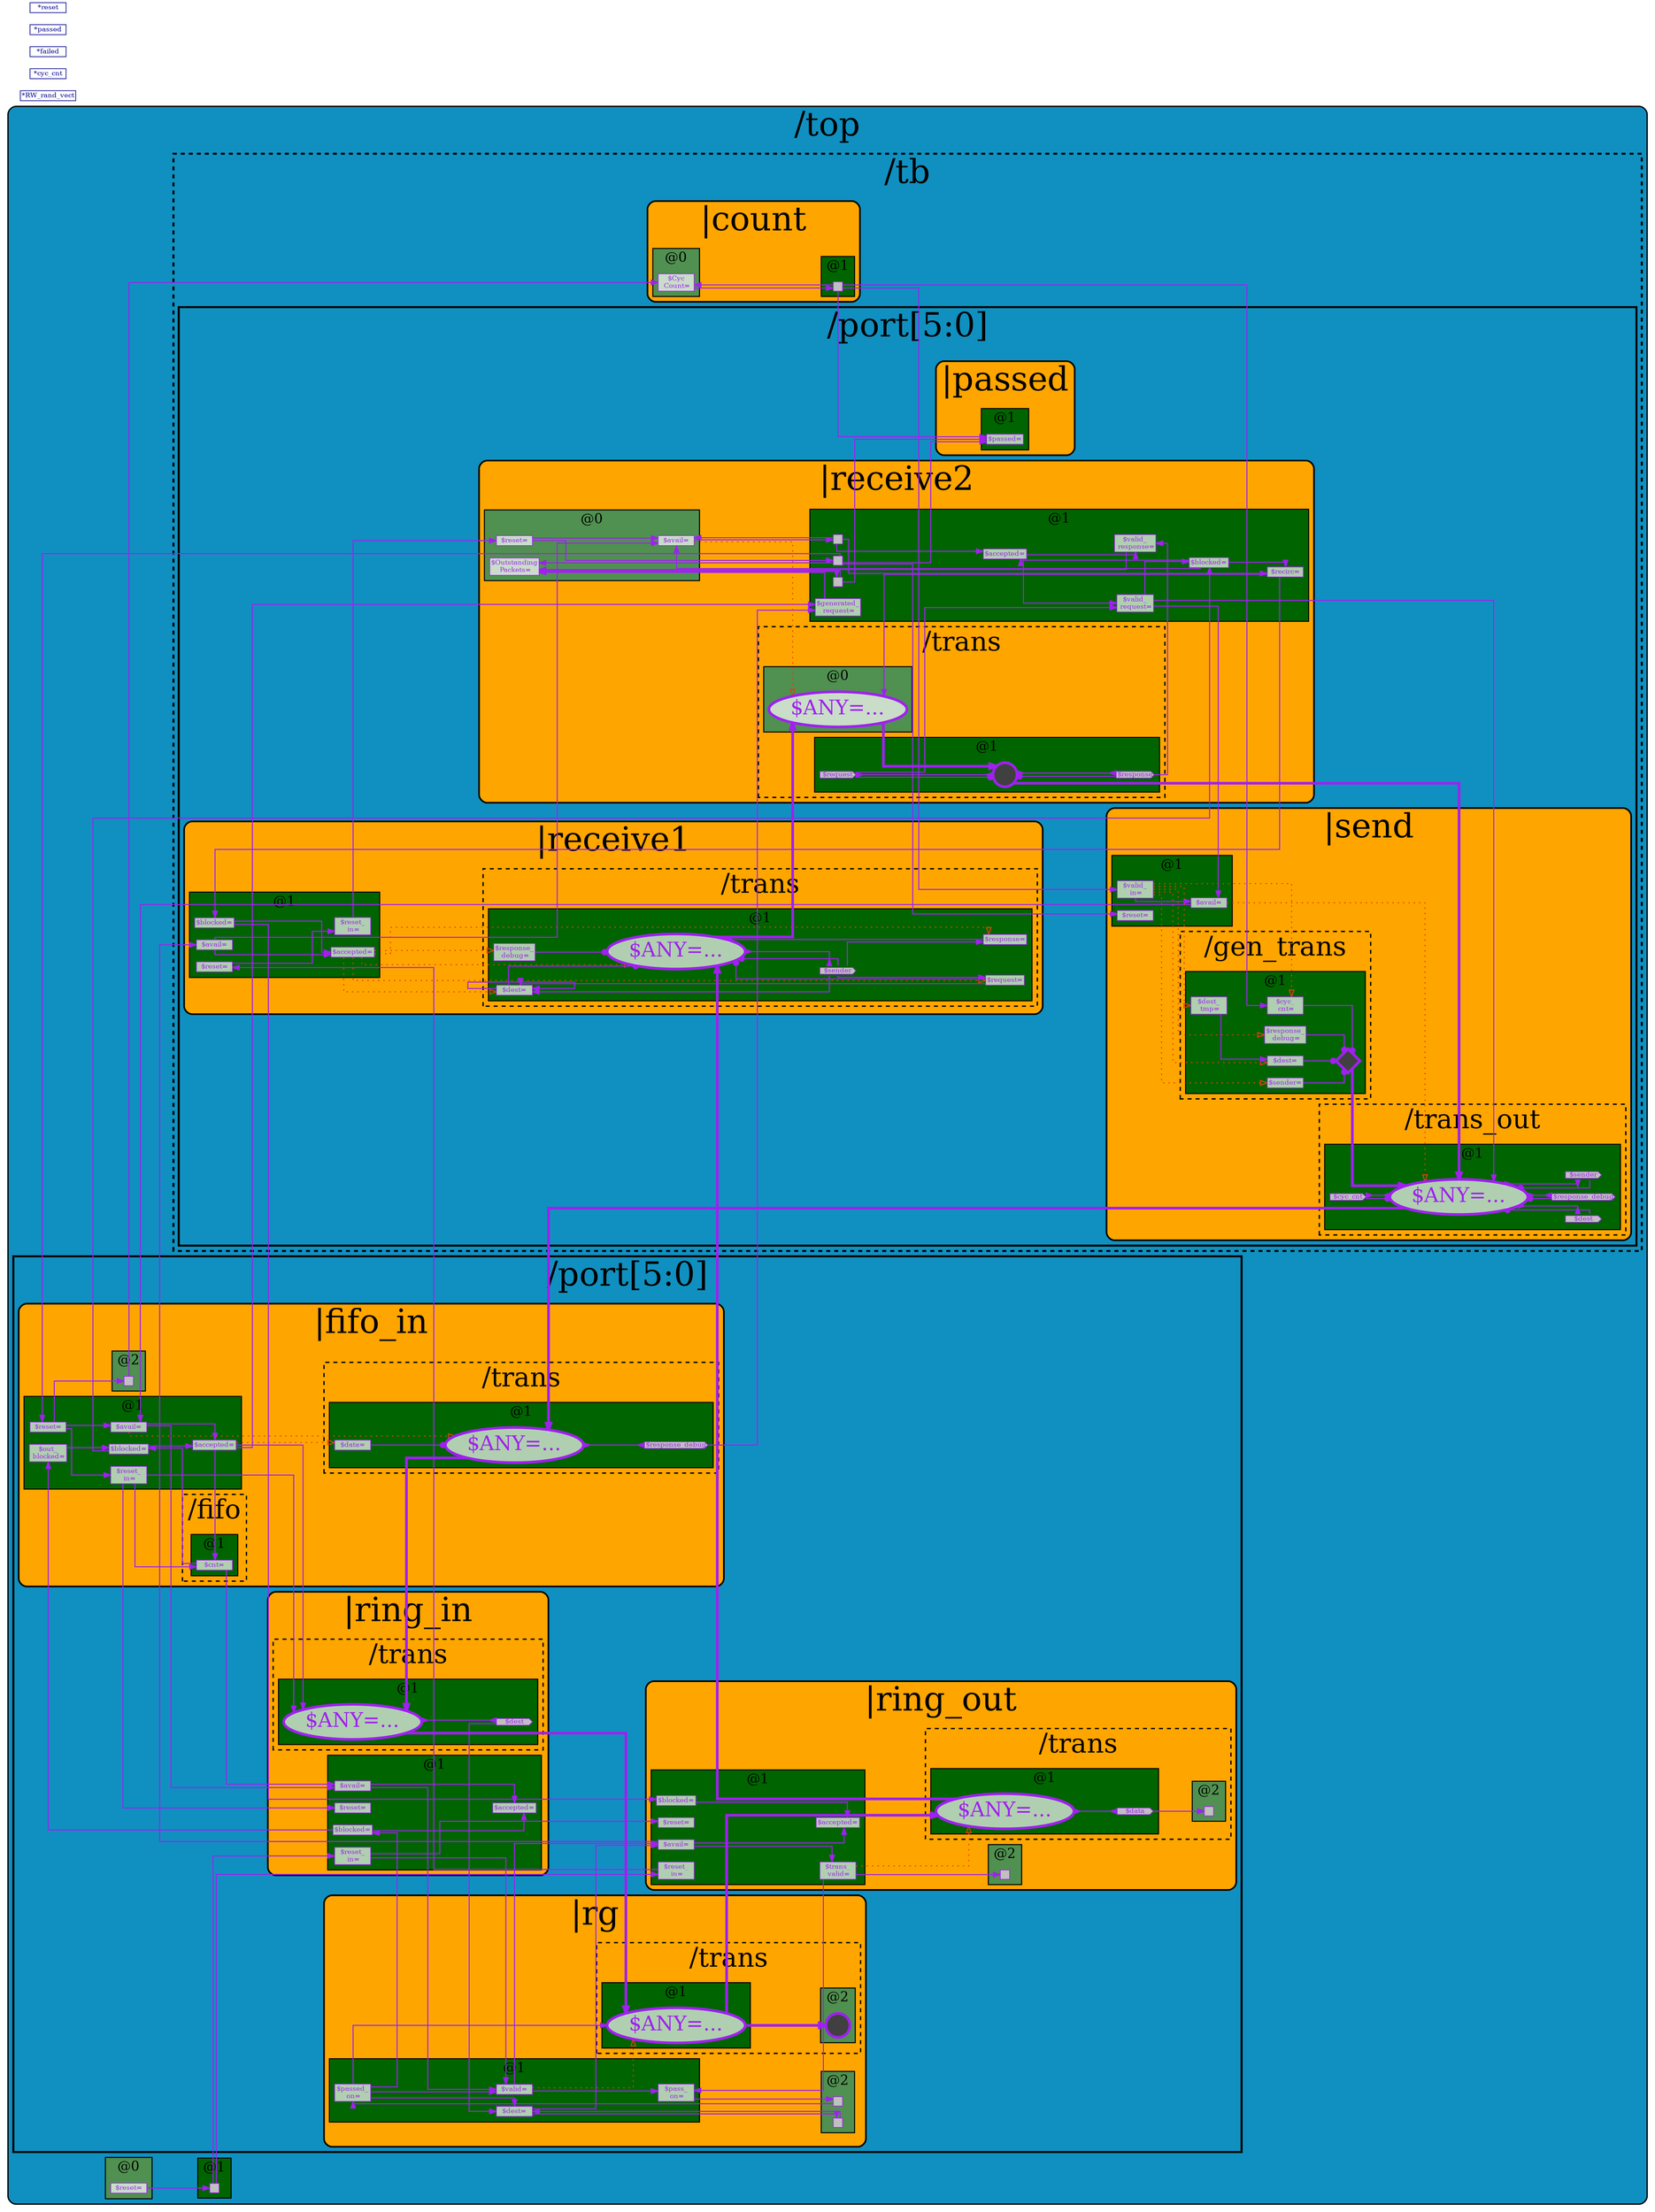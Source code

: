 // Generated by SandPiper(TM) 1.9-2018/02/11-beta from Redwood EDA.
// (Installed here: /home/devel/SandPiper_1.9-2018_02_11-beta_distro.)
// Redwood EDA does not claim intellectual property rights to this file and provides no warranty regarding its correctness or quality.


// Transaction Flow Graph:

strict digraph "top.tlv" {
   graph [layout = dot, rankdir = "LR", outputorder = edgesfirst, splines = ortho];
   node [layer = 4, shape = star, height = 0.02, style = filled, fontsize = 10, fontcolor = "purple", color = "purple", fillcolor = "#ffffffb0", penwidth = 1.0, margin = "0.03,0.03"];
   edge [layer = 3, weight = 4, penwidth = 1.5, color = "purple", fontcolor = "#00D000", labelfontcolor = "purple"];
   subgraph "cluster." {
      fillcolor = "#1090c0"
      style = "filled,rounded"
      penwidth = 2.0
      fontsize = 50
      tooltip = "/top"
      id = "id0{logical_entity=#Q##Q#}"
      label = "/top"
      subgraph "cluster.stage0" {
         "$reset@0" [fillcolor = "#ffffffb0", shape = box, label = "$reset=", id = "id1{logical_entity=#Q#$reset#Q#}", tooltip = "$reset = *reset;"];
      }
      subgraph "cluster.stage1" {
         "$reset@1" [label = "", shape = box, fixedsize = true, width = 0.2, height = 0.2, penwidth = 1.0, shape = box, fillcolor = grey];
      }
      subgraph "cluster.stage0" {
         style = "filled"
         fontsize = 20
         penwidth = 1.5
         label = "@0"
         id = "id3{logical_entity=#Q#|none@0#Q#}"
         tooltip = "@0"
         fillcolor = "#509050"
      }
      subgraph "cluster.stage1" {
         style = "filled"
         fontsize = 20
         penwidth = 1.5
         label = "@1"
         id = "id4{logical_entity=#Q#|none@2#Q#}"
         tooltip = "@1"
         fillcolor = "darkgreen"
      }
      subgraph "cluster./port" {
         fillcolor = "#1090c0"
fontsize = 50
penwidth = 3.0
         style = filled
         tooltip = "/port[5:0]"
         id = "id5{logical_entity=#Q#/port#Q#}"
         label = "/port[5:0]"
         subgraph "cluster./port|default" {
            fillcolor = "orange"
            style = "filled,rounded"
            penwidth = 2.5
            fontsize = 50
            tooltip = "/port|default"
            id = "id6{logical_entity=#Q#/port|default#Q#}"
            label = "|default"
         }
         subgraph "cluster./port|fifo_in" {
            fillcolor = "orange"
            style = "filled,rounded"
            penwidth = 2.5
            fontsize = 50
            tooltip = "/port|fifo_in"
            id = "id7{logical_entity=#Q#/port|fifo_in#Q#}"
            label = "|fifo_in"
            subgraph "cluster.stage1" {
               "/port|fifo_in$accepted@1" [fillcolor = "#ffffffb0", shape = box, label = "$accepted=", id = "id8{logical_entity=#Q#/port|fifo_in$accepted#Q#}", tooltip = "$accepted = $avail && ! $blocked;"];
            }
            subgraph "cluster.stage1" {
               "/port|fifo_in$avail@1" [fillcolor = "#ffffffb0", shape = box, label = "$avail=", id = "id11{logical_entity=#Q#/port|fifo_in$avail#Q#}", tooltip = "$avail = ! $reset && /top/tb/port|send<>0$avail;"];
            }
            subgraph "cluster.stage1" {
               "/port|fifo_in$blocked@1" [fillcolor = "#ffffffb0", shape = box, label = "$blocked=", id = "id14{logical_entity=#Q#/port|fifo_in$blocked#Q#}", tooltip = "$blocked = (/port|fifo_in/fifo>>0$cnt >= 6) && $out_blocked;"];
            }
            subgraph "cluster.stage1" {
               "/port|fifo_in$out_blocked@1" [fillcolor = "#ffffffb0", shape = box, label = "$out_\n blocked=", id = "id17{logical_entity=#Q#/port|fifo_in$out_blocked#Q#}", tooltip = "$out_blocked = /port|ring_in>>0$blocked;"];
            }
            subgraph "cluster.stage1" {
               "/port|fifo_in$reset@1" [fillcolor = "#ffffffb0", shape = box, label = "$reset=", id = "id19{logical_entity=#Q#/port|fifo_in$reset#Q#}", tooltip = "$reset = /top/tb/port|receive2>>0$reset;"];
            }
            subgraph "cluster.stage2" {
               "/port|fifo_in$reset@2" [label = "", shape = box, fixedsize = true, width = 0.2, height = 0.2, penwidth = 1.0, shape = box, fillcolor = grey];
            }
            subgraph "cluster.stage1" {
               "/port|fifo_in$reset_in@1" [fillcolor = "#ffffffb0", shape = box, label = "$reset_\n in=", id = "id22{logical_entity=#Q#/port|fifo_in$reset_in#Q#}", tooltip = "$reset_in = $reset;"];
            }
            subgraph "cluster.stage1" {
               style = "filled"
               fontsize = 20
               penwidth = 1.5
               label = "@1"
               id = "id24{logical_entity=#Q#/port|fifo_in@2#Q#}"
               tooltip = "/port|fifo_in@1"
               fillcolor = "darkgreen"
            }
            subgraph "cluster.stage2" {
               style = "filled"
               fontsize = 20
               penwidth = 1.5
               label = "@2"
               id = "id25{logical_entity=#Q#/port|fifo_in@4#Q#}"
               tooltip = "/port|fifo_in@2"
               fillcolor = "#509050"
            }
            subgraph "cluster./port|fifo_in/fifo" {
               fillcolor = "orange"
fontsize = 40
penwidth = 2.0
               style = "dashed,filled"
               tooltip = "/port|fifo_in/fifo"
               id = "id26{logical_entity=#Q#/port|fifo_in/fifo#Q#}"
               label = "/fifo"
               subgraph "cluster.stage1" {
                  "/port|fifo_in/fifo$cnt@1" [fillcolor = "#ffffffb0", shape = box, label = "$cnt=", id = "id27{logical_entity=#Q#/port|fifo_in/fifo$cnt#Q#}", tooltip = "simple_bypass_fifo #(.WIDTH(100), .DEPTH(6))
                     fifo(.clk(clk), .reset(|fifo_in$reset_in),
                          .push(|fifo_in$accepted),
                          .data_in(|fifo_in/trans$ANY),
                          .pop(|fifo_in$accepted),
                          .data_out(/port|ring_in/trans>>0$$ANY),
                          .cnt($$cnt[\\$clog2(6)-1:0]));"];
               }
               subgraph "cluster.stage1" {
                  style = "filled"
                  fontsize = 20
                  penwidth = 1.5
                  label = "@1"
                  id = "id31{logical_entity=#Q#/port|fifo_in@2#Q#}"
                  tooltip = "/port|fifo_in/fifo@1"
                  fillcolor = "darkgreen"
               }
            }
            subgraph "cluster./port|fifo_in/trans" {
               fillcolor = "orange"
fontsize = 40
penwidth = 2.0
               style = "dashed,filled"
               tooltip = "/port|fifo_in/trans"
               id = "id32{logical_entity=#Q#/port|fifo_in/trans#Q#}"
               label = "/trans"
               subgraph "cluster.stage1" {
                  "/port|fifo_in/trans$data@1" [fillcolor = "#ffffffb0", shape = box, label = "$data=", id = "id33{logical_entity=#Q#/port|fifo_in/trans$data#Q#}", tooltip = "$data[7:0] = *cyc_cnt[7:0];"];
               }
               subgraph "cluster.stage1" {
                  "/port|fifo_in/trans$response_debug@1" [shape = cds, fillcolor = grey, label = "$response_debug"];
               }
               subgraph "cluster.stage1" {
                  "/port|fifo_in/trans$ANY@1" [penwidth = 4.0, fillcolor = "#ffffffb0", fontsize = 30, shape = oval, label = "$ANY=...", tooltip = "$ANY = /top/tb/port|send/trans_out<>0$ANY;"];
               }
               subgraph "cluster.stage1" {
                  style = "filled"
                  fontsize = 20
                  penwidth = 1.5
                  label = "@1"
                  id = "id39{logical_entity=#Q#/port|fifo_in@2#Q#}"
                  tooltip = "/port|fifo_in/trans@1"
                  fillcolor = "darkgreen"
               }
            }
         }
         subgraph "cluster./port|rg" {
            fillcolor = "orange"
            style = "filled,rounded"
            penwidth = 2.5
            fontsize = 50
            tooltip = "/port|rg"
            id = "id40{logical_entity=#Q#/port|rg#Q#}"
            label = "|rg"
            subgraph "cluster.stage1" {
               "/port|rg$dest@1" [fillcolor = "#ffffffb0", shape = box, label = "$dest=", id = "id41{logical_entity=#Q#/port|rg$dest#Q#}", tooltip = "$dest[2:0] =
                  $passed_on
                     ? /port[prev_hop]|rg>>1$dest
                     : /port|ring_in/trans<>0$dest;"];
            }
            subgraph "cluster.stage2" {
               "/port|rg$dest@2" [label = "", shape = box, fixedsize = true, width = 0.2, height = 0.2, penwidth = 1.0, shape = box, fillcolor = grey];
            }
            subgraph "cluster.stage1" {
               "/port|rg$pass_on@1" [fillcolor = "#ffffffb0", shape = box, label = "$pass_\n on=", id = "id46{logical_entity=#Q#/port|rg$pass_on#Q#}", tooltip = "$pass_on = $valid && ! /port|ring_out>>0$trans_valid;"];
            }
            subgraph "cluster.stage2" {
               "/port|rg$pass_on@2" [label = "", shape = box, fixedsize = true, width = 0.2, height = 0.2, penwidth = 1.0, shape = box, fillcolor = grey];
            }
            subgraph "cluster.stage1" {
               "/port|rg$passed_on@1" [fillcolor = "#ffffffb0", shape = box, label = "$passed_\n on=", id = "id50{logical_entity=#Q#/port|rg$passed_on#Q#}", tooltip = "$passed_on = /port[prev_hop]|rg>>1$pass_on;"];
            }
            subgraph "cluster.stage1" {
               "/port|rg$valid@1" [fillcolor = "#ffffffb0", shape = box, label = "$valid=", id = "id52{logical_entity=#Q#/port|rg$valid#Q#}", tooltip = "$valid = ! /port|ring_in<>0$reset_in &&
                        ($passed_on || /port|ring_in<>0$avail);"];
            }
            subgraph "cluster.stage1" {
               style = "filled"
               fontsize = 20
               penwidth = 1.5
               label = "@1"
               id = "id56{logical_entity=#Q#/port|rg@2#Q#}"
               tooltip = "/port|rg@1"
               fillcolor = "darkgreen"
            }
            subgraph "cluster.stage2" {
               style = "filled"
               fontsize = 20
               penwidth = 1.5
               label = "@2"
               id = "id57{logical_entity=#Q#/port|rg@4#Q#}"
               tooltip = "/port|rg@2"
               fillcolor = "#509050"
            }
            subgraph "cluster./port|rg/trans" {
               fillcolor = "orange"
fontsize = 40
penwidth = 2.0
               style = "dashed,filled"
               tooltip = "/port|rg/trans"
               id = "id58{logical_entity=#Q#/port|rg/trans#Q#}"
               label = "/trans"
               subgraph "cluster.stage1" {
                  "/port|rg/trans$ANY@1" [penwidth = 4.0, fillcolor = "#ffffffb0", fontsize = 30, shape = oval, label = "$ANY=...", tooltip = "$ANY =
                       |rg$passed_on
                           ? /port[prev_hop]|rg/trans>>1$ANY
                           : /port|ring_in/trans<>0$ANY;"];
               }
               subgraph "cluster.stage2" {
                  "/port|rg/trans$ANY@2" [penwidth = 4.0, label = "", fillcolor = grey25, style = filled, fixedsize = true, width = 0.5, height = 0.5, shape = circle];
               }
               subgraph "cluster.stage1" {
                  style = "filled"
                  fontsize = 20
                  penwidth = 1.5
                  label = "@1"
                  id = "id63{logical_entity=#Q#/port|rg@2#Q#}"
                  tooltip = "/port|rg/trans@1"
                  fillcolor = "darkgreen"
               }
               subgraph "cluster.stage2" {
                  style = "filled"
                  fontsize = 20
                  penwidth = 1.5
                  label = "@2"
                  id = "id64{logical_entity=#Q#/port|rg@4#Q#}"
                  tooltip = "/port|rg/trans@2"
                  fillcolor = "#509050"
               }
            }
         }
         subgraph "cluster./port|ring_in" {
            fillcolor = "orange"
            style = "filled,rounded"
            penwidth = 2.5
            fontsize = 50
            tooltip = "/port|ring_in"
            id = "id65{logical_entity=#Q#/port|ring_in#Q#}"
            label = "|ring_in"
            subgraph "cluster.stage1" {
               "/port|ring_in$accepted@1" [fillcolor = "#ffffffb0", shape = box, label = "$accepted=", id = "id66{logical_entity=#Q#/port|ring_in$accepted#Q#}", tooltip = "$accepted = $avail && ! $blocked;"];
            }
            subgraph "cluster.stage1" {
               "/port|ring_in$avail@1" [fillcolor = "#ffffffb0", shape = box, label = "$avail=", id = "id69{logical_entity=#Q#/port|ring_in$avail#Q#}", tooltip = "$avail = /port|fifo_in/fifo>>0$cnt != '0 || /port|fifo_in>>0$avail;"];
            }
            subgraph "cluster.stage1" {
               "/port|ring_in$blocked@1" [fillcolor = "#ffffffb0", shape = box, label = "$blocked=", id = "id72{logical_entity=#Q#/port|ring_in$blocked#Q#}", tooltip = "$blocked = /port|rg<>0$passed_on;"];
            }
            subgraph "cluster.stage1" {
               "/port|ring_in$reset@1" [fillcolor = "#ffffffb0", shape = box, label = "$reset=", id = "id74{logical_entity=#Q#/port|ring_in$reset#Q#}", tooltip = "$reset = /port|fifo_in>>0$reset_in;"];
            }
            subgraph "cluster.stage1" {
               "/port|ring_in$reset_in@1" [fillcolor = "#ffffffb0", shape = box, label = "$reset_\n in=", id = "id76{logical_entity=#Q#/port|ring_in$reset_in#Q#}", tooltip = "$reset_in =  /top<>0$reset;"];
            }
            subgraph "cluster.stage1" {
               style = "filled"
               fontsize = 20
               penwidth = 1.5
               label = "@1"
               id = "id78{logical_entity=#Q#/port|ring_in@2#Q#}"
               tooltip = "/port|ring_in@1"
               fillcolor = "darkgreen"
            }
            subgraph "cluster./port|ring_in/trans" {
               fillcolor = "orange"
fontsize = 40
penwidth = 2.0
               style = "dashed,filled"
               tooltip = "/port|ring_in/trans"
               id = "id79{logical_entity=#Q#/port|ring_in/trans#Q#}"
               label = "/trans"
               subgraph "cluster.stage1" {
                  "/port|ring_in/trans$dest@1" [shape = cds, fillcolor = grey, label = "$dest"];
               }
               subgraph "cluster.stage1" {
                  "/port|ring_in/trans$ANY@1" [penwidth = 4.0, fillcolor = "#ffffffb0", fontsize = 30, shape = oval, label = "$ANY=...", tooltip = "simple_bypass_fifo #(.WIDTH(100), .DEPTH(6))
                     fifo(.clk(clk), .reset(|fifo_in$reset_in),
                          .push(|fifo_in$accepted),
                          .data_in(|fifo_in/trans$ANY),
                          .pop(|fifo_in$accepted),
                          .data_out(/port|ring_in/trans>>0$$ANY),
                          .cnt($$cnt[\\$clog2(6)-1:0]));"];
               }
               subgraph "cluster.stage1" {
                  style = "filled"
                  fontsize = 20
                  penwidth = 1.5
                  label = "@1"
                  id = "id85{logical_entity=#Q#/port|ring_in@2#Q#}"
                  tooltip = "/port|ring_in/trans@1"
                  fillcolor = "darkgreen"
               }
            }
         }
         subgraph "cluster./port|ring_out" {
            fillcolor = "orange"
            style = "filled,rounded"
            penwidth = 2.5
            fontsize = 50
            tooltip = "/port|ring_out"
            id = "id86{logical_entity=#Q#/port|ring_out#Q#}"
            label = "|ring_out"
            subgraph "cluster.stage1" {
               "/port|ring_out$accepted@1" [fillcolor = "#ffffffb0", shape = box, label = "$accepted=", id = "id87{logical_entity=#Q#/port|ring_out$accepted#Q#}", tooltip = "$accepted = $avail && ! $blocked;"];
            }
            subgraph "cluster.stage1" {
               "/port|ring_out$avail@1" [fillcolor = "#ffffffb0", shape = box, label = "$avail=", id = "id90{logical_entity=#Q#/port|ring_out$avail#Q#}", tooltip = "$avail = /port|rg>>0$valid && (/port|rg>>0$dest == #port);"];
            }
            subgraph "cluster.stage1" {
               "/port|ring_out$blocked@1" [fillcolor = "#ffffffb0", shape = box, label = "$blocked=", id = "id93{logical_entity=#Q#/port|ring_out$blocked#Q#}", tooltip = "$blocked = /top/tb/port|receive1<>0$blocked;"];
            }
            subgraph "cluster.stage1" {
               "/port|ring_out$reset@1" [fillcolor = "#ffffffb0", shape = box, label = "$reset=", id = "id95{logical_entity=#Q#/port|ring_out$reset#Q#}", tooltip = "$reset = /port|ring_in>>0$reset_in;"];
            }
            subgraph "cluster.stage1" {
               "/port|ring_out$reset_in@1" [fillcolor = "#ffffffb0", shape = box, label = "$reset_\n in=", id = "id97{logical_entity=#Q#/port|ring_out$reset_in#Q#}", tooltip = "$reset_in =  /top<>0$reset;"];
            }
            subgraph "cluster.stage1" {
               "/port|ring_out$trans_valid@1" [fillcolor = "#ffffffb0", shape = box, label = "$trans_\n valid=", id = "id99{logical_entity=#Q#/port|ring_out$trans_valid#Q#}", tooltip = "$trans_valid = $avail;"];
            }
            subgraph "cluster.stage2" {
               "/port|ring_out$trans_valid@2" [label = "", shape = box, fixedsize = true, width = 0.2, height = 0.2, penwidth = 1.0, shape = box, fillcolor = grey];
            }
            subgraph "cluster.stage1" {
               style = "filled"
               fontsize = 20
               penwidth = 1.5
               label = "@1"
               id = "id102{logical_entity=#Q#/port|ring_out@2#Q#}"
               tooltip = "/port|ring_out@1"
               fillcolor = "darkgreen"
            }
            subgraph "cluster.stage2" {
               style = "filled"
               fontsize = 20
               penwidth = 1.5
               label = "@2"
               id = "id103{logical_entity=#Q#/port|ring_out@4#Q#}"
               tooltip = "/port|ring_out@2"
               fillcolor = "#509050"
            }
            subgraph "cluster./port|ring_out/trans" {
               fillcolor = "orange"
fontsize = 40
penwidth = 2.0
               style = "dashed,filled"
               tooltip = "/port|ring_out/trans"
               id = "id104{logical_entity=#Q#/port|ring_out/trans#Q#}"
               label = "/trans"
               subgraph "cluster.stage1" {
                  "/port|ring_out/trans$data@1" [shape = cds, fillcolor = grey, label = "$data"];
               }
               subgraph "cluster.stage2" {
                  "/port|ring_out/trans$data@2" [label = "", shape = box, fixedsize = true, width = 0.2, height = 0.2, penwidth = 1.0, shape = box, fillcolor = grey];
               }
               subgraph "cluster.stage1" {
                  "/port|ring_out/trans$ANY@1" [penwidth = 4.0, fillcolor = "#ffffffb0", fontsize = 30, shape = oval, label = "$ANY=...", tooltip = "$ANY = /port|rg/trans>>0$ANY;"];
               }
               subgraph "cluster.stage1" {
                  style = "filled"
                  fontsize = 20
                  penwidth = 1.5
                  label = "@1"
                  id = "id109{logical_entity=#Q#/port|ring_out@2#Q#}"
                  tooltip = "/port|ring_out/trans@1"
                  fillcolor = "darkgreen"
               }
               subgraph "cluster.stage2" {
                  style = "filled"
                  fontsize = 20
                  penwidth = 1.5
                  label = "@2"
                  id = "id110{logical_entity=#Q#/port|ring_out@4#Q#}"
                  tooltip = "/port|ring_out/trans@2"
                  fillcolor = "#509050"
               }
            }
         }
      }
      subgraph "cluster./tb" {
         fillcolor = "#1090c0"
fontsize = 50
penwidth = 3.0
         style = "dashed,filled"
         tooltip = "/tb"
         id = "id111{logical_entity=#Q#/tb#Q#}"
         label = "/tb"
         subgraph "cluster./tb/port" {
            fillcolor = "#1090c0"
fontsize = 50
penwidth = 3.0
            style = filled
            tooltip = "/tb/port[5:0]"
            id = "id112{logical_entity=#Q#/tb/port#Q#}"
            label = "/port[5:0]"
            subgraph "cluster./tb/port|passed" {
               fillcolor = "orange"
               style = "filled,rounded"
               penwidth = 2.5
               fontsize = 50
               tooltip = "/tb/port|passed"
               id = "id113{logical_entity=#Q#/tb/port|passed#Q#}"
               label = "|passed"
               subgraph "cluster.stage1" {
                  "/tb/port|passed$passed@1" [fillcolor = "#ffffffb0", shape = box, label = "$passed=", id = "id114{logical_entity=#Q#/tb/port|passed$passed#Q#}", tooltip = "$passed = ! /port|receive2<>0$reset && /port|receive2<>0$OutstandingPackets == '0 && /tb|count>>0$CycCount > 12;"];
               }
               subgraph "cluster.stage1" {
                  style = "filled"
                  fontsize = 20
                  penwidth = 1.5
                  label = "@1"
                  id = "id118{logical_entity=#Q#/tb/port|passed@2#Q#}"
                  tooltip = "/tb/port|passed@1"
                  fillcolor = "darkgreen"
               }
            }
            subgraph "cluster./tb/port|receive1" {
               fillcolor = "orange"
               style = "filled,rounded"
               penwidth = 2.5
               fontsize = 50
               tooltip = "/tb/port|receive1"
               id = "id119{logical_entity=#Q#/tb/port|receive1#Q#}"
               label = "|receive1"
               subgraph "cluster.stage1" {
                  "/tb/port|receive1$accepted@1" [fillcolor = "#ffffffb0", shape = box, label = "$accepted=", id = "id120{logical_entity=#Q#/tb/port|receive1$accepted#Q#}", tooltip = "$accepted = $avail && ! $blocked;"];
               }
               subgraph "cluster.stage1" {
                  "/tb/port|receive1$avail@1" [fillcolor = "#ffffffb0", shape = box, label = "$avail=", id = "id123{logical_entity=#Q#/tb/port|receive1$avail#Q#}", tooltip = "$avail = /top/port|ring_out<>0$avail;"];
               }
               subgraph "cluster.stage1" {
                  "/tb/port|receive1$blocked@1" [fillcolor = "#ffffffb0", shape = box, label = "$blocked=", id = "id125{logical_entity=#Q#/tb/port|receive1$blocked#Q#}", tooltip = "$blocked = /port|receive2>>0$recirc;"];
               }
               subgraph "cluster.stage1" {
                  "/tb/port|receive1$reset@1" [fillcolor = "#ffffffb0", shape = box, label = "$reset=", id = "id127{logical_entity=#Q#/tb/port|receive1$reset#Q#}", tooltip = "$reset = /top/port|ring_out<>0$reset_in;"];
               }
               subgraph "cluster.stage1" {
                  "/tb/port|receive1$reset_in@1" [fillcolor = "#ffffffb0", shape = box, label = "$reset_\n in=", id = "id129{logical_entity=#Q#/tb/port|receive1$reset_in#Q#}", tooltip = "$reset_in = $reset;"];
               }
               subgraph "cluster.stage1" {
                  style = "filled"
                  fontsize = 20
                  penwidth = 1.5
                  label = "@1"
                  id = "id131{logical_entity=#Q#/tb/port|receive1@2#Q#}"
                  tooltip = "/tb/port|receive1@1"
                  fillcolor = "darkgreen"
               }
               subgraph "cluster./tb/port|receive1/trans" {
                  fillcolor = "orange"
fontsize = 40
penwidth = 2.0
                  style = "dashed,filled"
                  tooltip = "/tb/port|receive1/trans"
                  id = "id132{logical_entity=#Q#/tb/port|receive1/trans#Q#}"
                  label = "/trans"
                  subgraph "cluster.stage1" {
                     "/tb/port|receive1/trans$dest@1" [fillcolor = "#ffffffb0", shape = box, label = "$dest=", id = "id133{logical_entity=#Q#/tb/port|receive1/trans$dest#Q#}", tooltip = "$dest[1:0] = $request ? $sender : $dest;"];
                  }
                  subgraph "cluster.stage1" {
                     "/tb/port|receive1/trans$request@1" [fillcolor = "#ffffffb0", shape = box, label = "$request=", id = "id139{logical_entity=#Q#/tb/port|receive1/trans$request#Q#}", tooltip = "$request = $sender != #port;"];
                  }
                  subgraph "cluster.stage1" {
                     "/tb/port|receive1/trans$response@1" [fillcolor = "#ffffffb0", shape = box, label = "$response=", id = "id143{logical_entity=#Q#/tb/port|receive1/trans$response#Q#}", tooltip = "$response = $sender == #port;"];
                  }
                  subgraph "cluster.stage1" {
                     "/tb/port|receive1/trans$response_debug@1" [fillcolor = "#ffffffb0", shape = box, label = "$response_\n debug=", id = "id147{logical_entity=#Q#/tb/port|receive1/trans$response_debug#Q#}", tooltip = "$response_debug = 1'b1;"];
                  }
                  subgraph "cluster.stage1" {
                     "/tb/port|receive1/trans$sender@1" [shape = cds, fillcolor = grey, label = "$sender"];
                  }
                  subgraph "cluster.stage1" {
                     "/tb/port|receive1/trans$ANY@1" [penwidth = 4.0, fillcolor = "#ffffffb0", fontsize = 30, shape = oval, label = "$ANY=...", tooltip = "$ANY = /top/port|ring_out/trans<>0$ANY;"];
                  }
                  subgraph "cluster.stage1" {
                     style = "filled"
                     fontsize = 20
                     penwidth = 1.5
                     label = "@1"
                     id = "id154{logical_entity=#Q#/tb/port|receive1@2#Q#}"
                     tooltip = "/tb/port|receive1/trans@1"
                     fillcolor = "darkgreen"
                  }
               }
            }
            subgraph "cluster./tb/port|receive2" {
               fillcolor = "orange"
               style = "filled,rounded"
               penwidth = 2.5
               fontsize = 50
               tooltip = "/tb/port|receive2"
               id = "id155{logical_entity=#Q#/tb/port|receive2#Q#}"
               label = "|receive2"
               subgraph "cluster.stage0" {
                  "/tb/port|receive2$OutstandingPackets@0" [fillcolor = "#ffffffb0", shape = box, label = "$Outstanding\n Packets=", id = "id156{logical_entity=#Q#/tb/port|receive2$OutstandingPackets#Q#}", tooltip = "$OutstandingPackets[16-1:0] <=
                       $reset ? '0 :
                         ($OutstandingPackets +
                          ($generated_request ? 16'b1 : '0) -
                          ($valid_response ? 16'b1 : '0)
                         );"];
               }
               subgraph "cluster.stage1" {
                  "/tb/port|receive2$OutstandingPackets@1" [label = "", shape = box, fixedsize = true, width = 0.2, height = 0.2, penwidth = 1.0, shape = box, fillcolor = grey];
               }
               subgraph "cluster.stage1" {
                  "/tb/port|receive2$accepted@1" [fillcolor = "#ffffffb0", shape = box, label = "$accepted=", id = "id162{logical_entity=#Q#/tb/port|receive2$accepted#Q#}", tooltip = "$accepted = $avail && ! $blocked;"];
               }
               subgraph "cluster.stage0" {
                  "/tb/port|receive2$avail@0" [fillcolor = "#ffffffb0", shape = box, label = "$avail=", id = "id165{logical_entity=#Q#/tb/port|receive2$avail#Q#}", tooltip = "$avail = $reset ? 1'b0 :
                                       (>>1$avail && >>1$blocked) ||  // Recirc'ed or
                                       // Above is recomputation of $recirc to avoid a flop.
                                       // For SELF, its in the same stage, and is redundant computation.
                                       /port|receive1>>1$avail;"];
               }
               subgraph "cluster.stage1" {
                  "/tb/port|receive2$avail@1" [label = "", shape = box, fixedsize = true, width = 0.2, height = 0.2, penwidth = 1.0, shape = box, fillcolor = grey];
               }
               subgraph "cluster.stage1" {
                  "/tb/port|receive2$blocked@1" [fillcolor = "#ffffffb0", shape = box, label = "$blocked=", id = "id171{logical_entity=#Q#/tb/port|receive2$blocked#Q#}", tooltip = "$blocked = $valid_request && /top/port|fifo_in>>0$blocked;"];
               }
               subgraph "cluster.stage1" {
                  "/tb/port|receive2$generated_request@1" [fillcolor = "#ffffffb0", shape = box, label = "$generated_\n request=", id = "id174{logical_entity=#Q#/tb/port|receive2$generated_request#Q#}", tooltip = "$generated_request =   /top/port|fifo_in>>0$accepted &&
                                       ! /top/port|fifo_in/trans>>0$response_debug;"];
               }
               subgraph "cluster.stage1" {
                  "/tb/port|receive2$recirc@1" [fillcolor = "#ffffffb0", shape = box, label = "$recirc=", id = "id177{logical_entity=#Q#/tb/port|receive2$recirc#Q#}", tooltip = "$recirc = $avail && $blocked;"];
               }
               subgraph "cluster.stage0" {
                  "/tb/port|receive2$reset@0" [fillcolor = "#ffffffb0", shape = box, label = "$reset=", id = "id180{logical_entity=#Q#/tb/port|receive2$reset#Q#}", tooltip = "$reset = /port|receive1>>1$reset_in;"];
               }
               subgraph "cluster.stage1" {
                  "/tb/port|receive2$reset@1" [label = "", shape = box, fixedsize = true, width = 0.2, height = 0.2, penwidth = 1.0, shape = box, fillcolor = grey];
               }
               subgraph "cluster.stage1" {
                  "/tb/port|receive2$valid_request@1" [fillcolor = "#ffffffb0", shape = box, label = "$valid_\n request=", id = "id183{logical_entity=#Q#/tb/port|receive2$valid_request#Q#}", tooltip = "$valid_request = $accepted && /trans$request;"];
               }
               subgraph "cluster.stage1" {
                  "/tb/port|receive2$valid_response@1" [fillcolor = "#ffffffb0", shape = box, label = "$valid_\n response=", id = "id186{logical_entity=#Q#/tb/port|receive2$valid_response#Q#}", tooltip = "$valid_response = $accepted && /trans$response;"];
               }
               subgraph "cluster.stage0" {
                  style = "filled"
                  fontsize = 20
                  penwidth = 1.5
                  label = "@0"
                  id = "id189{logical_entity=#Q#/tb/port|receive2@0#Q#}"
                  tooltip = "/tb/port|receive2@0"
                  fillcolor = "#509050"
               }
               subgraph "cluster.stage1" {
                  style = "filled"
                  fontsize = 20
                  penwidth = 1.5
                  label = "@1"
                  id = "id190{logical_entity=#Q#/tb/port|receive2@2#Q#}"
                  tooltip = "/tb/port|receive2@1"
                  fillcolor = "darkgreen"
               }
               subgraph "cluster./tb/port|receive2/trans" {
                  fillcolor = "orange"
fontsize = 40
penwidth = 2.0
                  style = "dashed,filled"
                  tooltip = "/tb/port|receive2/trans"
                  id = "id191{logical_entity=#Q#/tb/port|receive2/trans#Q#}"
                  label = "/trans"
                  subgraph "cluster.stage1" {
                     "/tb/port|receive2/trans$request@1" [shape = cds, fillcolor = grey, label = "$request"];
                  }
                  subgraph "cluster.stage1" {
                     "/tb/port|receive2/trans$response@1" [shape = cds, fillcolor = grey, label = "$response"];
                  }
                  subgraph "cluster.stage0" {
                     "/tb/port|receive2/trans$ANY@0" [penwidth = 4.0, fillcolor = "#ffffffb0", fontsize = 30, shape = oval, label = "$ANY=...", tooltip = "$ANY =
                              |receive2>>1$recirc ? >>1$ANY
                                                   : /port|receive1/trans>>1$ANY;"];
                  }
                  subgraph "cluster.stage1" {
                     "/tb/port|receive2/trans$ANY@1" [penwidth = 4.0, label = "", fillcolor = grey25, style = filled, fixedsize = true, width = 0.5, height = 0.5, shape = circle];
                  }
                  subgraph "cluster.stage0" {
                     style = "filled"
                     fontsize = 20
                     penwidth = 1.5
                     label = "@0"
                     id = "id200{logical_entity=#Q#/tb/port|receive2@0#Q#}"
                     tooltip = "/tb/port|receive2/trans@0"
                     fillcolor = "#509050"
                  }
                  subgraph "cluster.stage1" {
                     style = "filled"
                     fontsize = 20
                     penwidth = 1.5
                     label = "@1"
                     id = "id201{logical_entity=#Q#/tb/port|receive2@2#Q#}"
                     tooltip = "/tb/port|receive2/trans@1"
                     fillcolor = "darkgreen"
                  }
               }
            }
            subgraph "cluster./tb/port|send" {
               fillcolor = "orange"
               style = "filled,rounded"
               penwidth = 2.5
               fontsize = 50
               tooltip = "/tb/port|send"
               id = "id202{logical_entity=#Q#/tb/port|send#Q#}"
               label = "|send"
               subgraph "cluster.stage1" {
                  "/tb/port|send$avail@1" [fillcolor = "#ffffffb0", shape = box, label = "$avail=", id = "id203{logical_entity=#Q#/tb/port|send$avail#Q#}", tooltip = "$avail = $valid_in || /port|receive2>>0$valid_request;"];
               }
               subgraph "cluster.stage1" {
                  "/tb/port|send$reset@1" [fillcolor = "#ffffffb0", shape = box, label = "$reset=", id = "id206{logical_entity=#Q#/tb/port|send$reset#Q#}", tooltip = "$reset = /port|receive2>>0$reset;"];
               }
               subgraph "cluster.stage1" {
                  "/tb/port|send$valid_in@1" [fillcolor = "#ffffffb0", shape = box, label = "$valid_\n in=", id = "id208{logical_entity=#Q#/tb/port|send$valid_in#Q#}", tooltip = "$valid_in = /tb|count<>0$CycCount == 3;"];
               }
               subgraph "cluster.stage1" {
                  style = "filled"
                  fontsize = 20
                  penwidth = 1.5
                  label = "@1"
                  id = "id210{logical_entity=#Q#/tb/port|send@2#Q#}"
                  tooltip = "/tb/port|send@1"
                  fillcolor = "darkgreen"
               }
               subgraph "cluster./tb/port|send/gen_trans" {
                  fillcolor = "orange"
fontsize = 40
penwidth = 2.0
                  style = "dashed,filled"
                  tooltip = "/tb/port|send/gen_trans"
                  id = "id211{logical_entity=#Q#/tb/port|send/gen_trans#Q#}"
                  label = "/gen_trans"
                  subgraph "cluster.stage1" {
                     "/tb/port|send/gen_trans$cyc_cnt@1" [fillcolor = "#ffffffb0", shape = box, label = "$cyc_\n cnt=", id = "id212{logical_entity=#Q#/tb/port|send/gen_trans$cyc_cnt#Q#}", tooltip = "$cyc_cnt[15:0] = /tb|count<>0$CycCount;"];
                  }
                  subgraph "cluster.stage1" {
                     "/tb/port|send/gen_trans$dest@1" [fillcolor = "#ffffffb0", shape = box, label = "$dest=", id = "id216{logical_entity=#Q#/tb/port|send/gen_trans$dest#Q#}", tooltip = "$dest[1:0] = $dest_tmp % 6;"];
                  }
                  subgraph "cluster.stage1" {
                     "/tb/port|send/gen_trans$dest_tmp@1" [fillcolor = "#ffffffb0", shape = box, label = "$dest_\n tmp=", id = "id220{logical_entity=#Q#/tb/port|send/gen_trans$dest_tmp#Q#}", tooltip = "$dest_tmp[1:0] = *RW_rand_vect[(0 + (port)) % 257 +: 2];"];
                  }
                  subgraph "cluster.stage1" {
                     "/tb/port|send/gen_trans$response_debug@1" [fillcolor = "#ffffffb0", shape = box, label = "$response_\n debug=", id = "id222{logical_entity=#Q#/tb/port|send/gen_trans$response_debug#Q#}", tooltip = "$response_debug = 1'b0;"];
                  }
                  subgraph "cluster.stage1" {
                     "/tb/port|send/gen_trans$sender@1" [fillcolor = "#ffffffb0", shape = box, label = "$sender=", id = "id225{logical_entity=#Q#/tb/port|send/gen_trans$sender#Q#}", tooltip = "$sender[2:0] = #port;"];
                  }
                  subgraph "cluster.stage1" {
                     "/tb/port|send/gen_trans$ANY@1" [penwidth = 4.0, label = "", fillcolor = grey25, style = filled, fixedsize = true, width = 0.5, height = 0.5, shape = diamond];
                  }
                  subgraph "cluster.stage1" {
                     style = "filled"
                     fontsize = 20
                     penwidth = 1.5
                     label = "@1"
                     id = "id228{logical_entity=#Q#/tb/port|send@2#Q#}"
                     tooltip = "/tb/port|send/gen_trans@1"
                     fillcolor = "darkgreen"
                  }
               }
               subgraph "cluster./tb/port|send/trans_out" {
                  fillcolor = "orange"
fontsize = 40
penwidth = 2.0
                  style = "dashed,filled"
                  tooltip = "/tb/port|send/trans_out"
                  id = "id229{logical_entity=#Q#/tb/port|send/trans_out#Q#}"
                  label = "/trans_out"
                  subgraph "cluster.stage1" {
                     "/tb/port|send/trans_out$cyc_cnt@1" [shape = cds, fillcolor = grey, label = "$cyc_cnt"];
                  }
                  subgraph "cluster.stage1" {
                     "/tb/port|send/trans_out$dest@1" [shape = cds, fillcolor = grey, label = "$dest"];
                  }
                  subgraph "cluster.stage1" {
                     "/tb/port|send/trans_out$response_debug@1" [shape = cds, fillcolor = grey, label = "$response_debug"];
                  }
                  subgraph "cluster.stage1" {
                     "/tb/port|send/trans_out$sender@1" [shape = cds, fillcolor = grey, label = "$sender"];
                  }
                  subgraph "cluster.stage1" {
                     "/tb/port|send/trans_out$ANY@1" [penwidth = 4.0, fillcolor = "#ffffffb0", fontsize = 30, shape = oval, label = "$ANY=...", tooltip = "$ANY = /port|receive2>>0$valid_request
                                    ? /port|receive2/trans>>0$ANY :
                                      |send/gen_trans$ANY;"];
                  }
                  subgraph "cluster.stage1" {
                     style = "filled"
                     fontsize = 20
                     penwidth = 1.5
                     label = "@1"
                     id = "id242{logical_entity=#Q#/tb/port|send@2#Q#}"
                     tooltip = "/tb/port|send/trans_out@1"
                     fillcolor = "darkgreen"
                  }
               }
            }
         }
         subgraph "cluster./tb|count" {
            fillcolor = "orange"
            style = "filled,rounded"
            penwidth = 2.5
            fontsize = 50
            tooltip = "/tb|count"
            id = "id243{logical_entity=#Q#/tb|count#Q#}"
            label = "|count"
            subgraph "cluster.stage0" {
               "/tb|count$CycCount@0" [fillcolor = "#ffffffb0", shape = box, label = "$Cyc\n Count=", id = "id244{logical_entity=#Q#/tb|count$CycCount#Q#}", tooltip = "$CycCount[15:0] <= /top/port[0]|fifo_in>>1$reset
                                     ? 16'b0 :
                                       $CycCount + 1;"];
            }
            subgraph "cluster.stage1" {
               "/tb|count$CycCount@1" [label = "", shape = box, fixedsize = true, width = 0.2, height = 0.2, penwidth = 1.0, shape = box, fillcolor = grey];
            }
            subgraph "cluster.stage0" {
               style = "filled"
               fontsize = 20
               penwidth = 1.5
               label = "@0"
               id = "id248{logical_entity=#Q#/tb|count@0#Q#}"
               tooltip = "/tb|count@0"
               fillcolor = "#509050"
            }
            subgraph "cluster.stage1" {
               style = "filled"
               fontsize = 20
               penwidth = 1.5
               label = "@1"
               id = "id249{logical_entity=#Q#/tb|count@2#Q#}"
               tooltip = "/tb|count@1"
               fillcolor = "darkgreen"
            }
         }
      }
      subgraph "cluster.|none" {
         fillcolor = "orange"
         style = "filled,rounded"
         penwidth = 2.5
         fontsize = 50
         tooltip = "|none"
         id = "id250{logical_entity=#Q#|none#Q#}"
         label = "|none"
      }
   }

"*RW_rand_vect" [shape = box, color = "#00008b", fontcolor = "#00008b", fillcolor = white];
"*cyc_cnt" [shape = box, color = "#00008b", fontcolor = "#00008b", fillcolor = white];
"*failed" [shape = box, color = "#00008b", fontcolor = "#00008b", fillcolor = white];
"*passed" [shape = box, color = "#00008b", fontcolor = "#00008b", fillcolor = white];
"*reset" [shape = box, color = "#00008b", fontcolor = "#00008b", fillcolor = white];

"$reset@0" -> "$reset@1" [id = "id2{logical_entity=#Q#$reset#Q#}", weight = 10]
"/port|fifo_in$avail@1" -> "/port|fifo_in$accepted@1" [id = "id9{logical_entity=#Q#/port|fifo_in$avail#Q#}", weight = 2, tooltip = "/port|fifo_in$avail"]
"/port|fifo_in$blocked@1" -> "/port|fifo_in$accepted@1" [id = "id10{logical_entity=#Q#/port|fifo_in$blocked#Q#}", weight = 2, tooltip = "/port|fifo_in$blocked"]
"/port|fifo_in$reset@1" -> "/port|fifo_in$avail@1" [id = "id12{logical_entity=#Q#/port|fifo_in$reset#Q#}", weight = 2, tooltip = "/port|fifo_in$reset"]
"/tb/port|send$avail@1" -> "/port|fifo_in$avail@1" [id = "id13{logical_entity=#Q#/tb/port|send$avail#Q#}", weight = 1, tooltip = "/tb/port|send$avail<>0"]
"/port|fifo_in/fifo$cnt@1" -> "/port|fifo_in$blocked@1" [id = "id15{logical_entity=#Q#/port|fifo_in/fifo$cnt#Q#}", weight = 2, tooltip = "/port|fifo_in/fifo$cnt>>0"]
"/port|fifo_in$out_blocked@1" -> "/port|fifo_in$blocked@1" [id = "id16{logical_entity=#Q#/port|fifo_in$out_blocked#Q#}", weight = 2, tooltip = "/port|fifo_in$out_blocked"]
"/port|ring_in$blocked@1" -> "/port|fifo_in$out_blocked@1" [id = "id18{logical_entity=#Q#/port|ring_in$blocked#Q#}", weight = 1, tooltip = "/port|ring_in$blocked>>0"]
"/port|fifo_in$reset@1" -> "/port|fifo_in$reset@2" [id = "id20{logical_entity=#Q#/port|fifo_in$reset#Q#}", weight = 10]
"/tb/port|receive2$reset@1" -> "/port|fifo_in$reset@1" [id = "id21{logical_entity=#Q#/tb/port|receive2$reset#Q#}", weight = 1, tooltip = "/tb/port|receive2$reset>>0"]
"/port|fifo_in$reset@1" -> "/port|fifo_in$reset_in@1" [id = "id23{logical_entity=#Q#/port|fifo_in$reset#Q#}", weight = 2, tooltip = "/port|fifo_in$reset"]
"/port|fifo_in$reset_in@1" -> "/port|fifo_in/fifo$cnt@1" [id = "id28{logical_entity=#Q#/port|fifo_in$reset_in#Q#}", weight = 2, tooltip = "/port|fifo_in$reset_in"]
"/port|fifo_in$accepted@1" -> "/port|fifo_in/fifo$cnt@1" [id = "id29{logical_entity=#Q#/port|fifo_in$accepted#Q#}", weight = 2, tooltip = "/port|fifo_in$accepted"]
"/port|fifo_in$accepted@1" -> "/port|fifo_in/fifo$cnt@1" [id = "id30{logical_entity=#Q#/port|fifo_in$accepted#Q#}", weight = 2, tooltip = "/port|fifo_in$accepted"]
"/port|fifo_in$accepted@1" -> "/port|fifo_in/trans$data@1" [id = "id34{logical_entity=#Q#/port|fifo_in$accepted#Q#}", style = dotted, color = "#E04010", arrowhead = empty, tooltip = "/port|fifo_in$accepted"]
"/port|fifo_in/trans$data@1" -> "/port|fifo_in/trans$ANY@1" [id = "id35{logical_entity=#Q#/port|fifo_in/trans$data#Q#}", arrowhead = dot]
"/port|fifo_in/trans$ANY@1" -> "/port|fifo_in/trans$response_debug@1" [id = "id36{logical_entity=#Q#/port|fifo_in/trans$response_debug#Q#}", dir = both, arrowtail = inv, arrowhead = inv]
"/port|fifo_in$avail@1" -> "/port|fifo_in/trans$ANY@1" [id = "id37{logical_entity=#Q#/port|fifo_in$avail#Q#}", style = dotted, color = "#E04010", arrowhead = empty, tooltip = "/port|fifo_in$avail"]
"/tb/port|send/trans_out$ANY@1" -> "/port|fifo_in/trans$ANY@1" [id = "id38{logical_entity=#Q#/tb/port|send/trans_out$ANY#Q#}", penwidth = 4.0, weight = 1, tooltip = "/tb/port|send/trans_out$ANY<>0"]
"/port|rg$dest@1" -> "/port|rg$dest@2" [id = "id42{logical_entity=#Q#/port|rg$dest#Q#}", weight = 10]
"/port|rg$passed_on@1" -> "/port|rg$dest@1" [id = "id43{logical_entity=#Q#/port|rg$passed_on#Q#}", weight = 2, tooltip = "/port|rg$passed_on"]
"/port|rg$dest@2" -> "/port|rg$dest@1" [id = "id44{logical_entity=#Q#/port|rg$dest#Q#}", weight = 1, tooltip = "/port|rg$dest>>1"]
"/port|ring_in/trans$dest@1" -> "/port|rg$dest@1" [id = "id45{logical_entity=#Q#/port|ring_in/trans$dest#Q#}", weight = 1, tooltip = "/port|ring_in/trans$dest<>0"]
"/port|rg$pass_on@1" -> "/port|rg$pass_on@2" [id = "id47{logical_entity=#Q#/port|rg$pass_on#Q#}", weight = 10]
"/port|rg$valid@1" -> "/port|rg$pass_on@1" [id = "id48{logical_entity=#Q#/port|rg$valid#Q#}", weight = 2, tooltip = "/port|rg$valid"]
"/port|ring_out$trans_valid@1" -> "/port|rg$pass_on@1" [id = "id49{logical_entity=#Q#/port|ring_out$trans_valid#Q#}", weight = 1, tooltip = "/port|ring_out$trans_valid>>0"]
"/port|rg$pass_on@2" -> "/port|rg$passed_on@1" [id = "id51{logical_entity=#Q#/port|rg$pass_on#Q#}", weight = 1, tooltip = "/port|rg$pass_on>>1"]
"/port|ring_in$reset_in@1" -> "/port|rg$valid@1" [id = "id53{logical_entity=#Q#/port|ring_in$reset_in#Q#}", weight = 1, tooltip = "/port|ring_in$reset_in<>0"]
"/port|rg$passed_on@1" -> "/port|rg$valid@1" [id = "id54{logical_entity=#Q#/port|rg$passed_on#Q#}", weight = 2, tooltip = "/port|rg$passed_on"]
"/port|ring_in$avail@1" -> "/port|rg$valid@1" [id = "id55{logical_entity=#Q#/port|ring_in$avail#Q#}", weight = 1, tooltip = "/port|ring_in$avail<>0"]
"/port|rg/trans$ANY@1" -> "/port|rg/trans$ANY@2" [id = "id59{logical_entity=#Q#/port|rg/trans$ANY#Q#}", penwidth = 4.0]
"/port|rg$passed_on@1" -> "/port|rg/trans$ANY@1" [id = "id60{logical_entity=#Q#/port|rg$passed_on#Q#}", weight = 2, tooltip = "/port|rg$passed_on"]
"/port|rg$valid@1" -> "/port|rg/trans$ANY@1" [id = "id61{logical_entity=#Q#/port|rg$valid#Q#}", style = dotted, color = "#E04010", arrowhead = empty, tooltip = "/port|rg$valid"]
"/port|ring_in/trans$ANY@1" -> "/port|rg/trans$ANY@1" [id = "id62{logical_entity=#Q#/port|ring_in/trans$ANY#Q#}", penwidth = 4.0, weight = 1, tooltip = "/port|ring_in/trans$ANY<>0"]
"/port|ring_in$avail@1" -> "/port|ring_in$accepted@1" [id = "id67{logical_entity=#Q#/port|ring_in$avail#Q#}", weight = 2, tooltip = "/port|ring_in$avail"]
"/port|ring_in$blocked@1" -> "/port|ring_in$accepted@1" [id = "id68{logical_entity=#Q#/port|ring_in$blocked#Q#}", weight = 2, tooltip = "/port|ring_in$blocked"]
"/port|fifo_in/fifo$cnt@1" -> "/port|ring_in$avail@1" [id = "id70{logical_entity=#Q#/port|fifo_in/fifo$cnt#Q#}", weight = 1, tooltip = "/port|fifo_in/fifo$cnt>>0"]
"/port|fifo_in$avail@1" -> "/port|ring_in$avail@1" [id = "id71{logical_entity=#Q#/port|fifo_in$avail#Q#}", weight = 1, tooltip = "/port|fifo_in$avail>>0"]
"/port|rg$passed_on@1" -> "/port|ring_in$blocked@1" [id = "id73{logical_entity=#Q#/port|rg$passed_on#Q#}", weight = 1, tooltip = "/port|rg$passed_on<>0"]
"/port|fifo_in$reset_in@1" -> "/port|ring_in$reset@1" [id = "id75{logical_entity=#Q#/port|fifo_in$reset_in#Q#}", weight = 1, tooltip = "/port|fifo_in$reset_in>>0"]
"$reset@1" -> "/port|ring_in$reset_in@1" [id = "id77{logical_entity=#Q#$reset#Q#}", weight = 1, tooltip = "$reset<>0"]
"/port|ring_in/trans$ANY@1" -> "/port|ring_in/trans$dest@1" [id = "id80{logical_entity=#Q#/port|ring_in/trans$dest#Q#}", dir = both, arrowtail = inv, arrowhead = inv]
"/port|fifo_in$reset_in@1" -> "/port|ring_in/trans$ANY@1" [id = "id81{logical_entity=#Q#/port|fifo_in$reset_in#Q#}", weight = 1, tooltip = "/port|fifo_in$reset_in"]
"/port|fifo_in$accepted@1" -> "/port|ring_in/trans$ANY@1" [id = "id82{logical_entity=#Q#/port|fifo_in$accepted#Q#}", weight = 1, tooltip = "/port|fifo_in$accepted"]
"/port|fifo_in$accepted@1" -> "/port|ring_in/trans$ANY@1" [id = "id83{logical_entity=#Q#/port|fifo_in$accepted#Q#}", weight = 1, tooltip = "/port|fifo_in$accepted"]
"/port|fifo_in/trans$ANY@1" -> "/port|ring_in/trans$ANY@1" [id = "id84{logical_entity=#Q#/port|fifo_in/trans$ANY#Q#}", penwidth = 4.0, weight = 1, tooltip = "/port|fifo_in/trans$ANY"]
"/port|ring_out$avail@1" -> "/port|ring_out$accepted@1" [id = "id88{logical_entity=#Q#/port|ring_out$avail#Q#}", weight = 2, tooltip = "/port|ring_out$avail"]
"/port|ring_out$blocked@1" -> "/port|ring_out$accepted@1" [id = "id89{logical_entity=#Q#/port|ring_out$blocked#Q#}", weight = 2, tooltip = "/port|ring_out$blocked"]
"/port|rg$valid@1" -> "/port|ring_out$avail@1" [id = "id91{logical_entity=#Q#/port|rg$valid#Q#}", weight = 1, tooltip = "/port|rg$valid>>0"]
"/port|rg$dest@1" -> "/port|ring_out$avail@1" [id = "id92{logical_entity=#Q#/port|rg$dest#Q#}", weight = 1, tooltip = "/port|rg$dest>>0"]
"/tb/port|receive1$blocked@1" -> "/port|ring_out$blocked@1" [id = "id94{logical_entity=#Q#/tb/port|receive1$blocked#Q#}", weight = 1, tooltip = "/tb/port|receive1$blocked<>0"]
"/port|ring_in$reset_in@1" -> "/port|ring_out$reset@1" [id = "id96{logical_entity=#Q#/port|ring_in$reset_in#Q#}", weight = 1, tooltip = "/port|ring_in$reset_in>>0"]
"$reset@1" -> "/port|ring_out$reset_in@1" [id = "id98{logical_entity=#Q#$reset#Q#}", weight = 1, tooltip = "$reset<>0"]
"/port|ring_out$trans_valid@1" -> "/port|ring_out$trans_valid@2" [id = "id100{logical_entity=#Q#/port|ring_out$trans_valid#Q#}", weight = 10]
"/port|ring_out$avail@1" -> "/port|ring_out$trans_valid@1" [id = "id101{logical_entity=#Q#/port|ring_out$avail#Q#}", weight = 2, tooltip = "/port|ring_out$avail"]
"/port|ring_out/trans$ANY@1" -> "/port|ring_out/trans$data@1" [id = "id105{logical_entity=#Q#/port|ring_out/trans$data#Q#}", dir = both, arrowtail = inv, arrowhead = inv]
"/port|ring_out/trans$data@1" -> "/port|ring_out/trans$data@2" [id = "id106{logical_entity=#Q#/port|ring_out/trans$data#Q#}", weight = 10]
"/port|ring_out$trans_valid@1" -> "/port|ring_out/trans$ANY@1" [id = "id107{logical_entity=#Q#/port|ring_out$trans_valid#Q#}", style = dotted, color = "#E04010", arrowhead = empty, tooltip = "/port|ring_out$trans_valid"]
"/port|rg/trans$ANY@1" -> "/port|ring_out/trans$ANY@1" [id = "id108{logical_entity=#Q#/port|rg/trans$ANY#Q#}", penwidth = 4.0, weight = 1, tooltip = "/port|rg/trans$ANY>>0"]
"/tb/port|receive2$reset@1" -> "/tb/port|passed$passed@1" [id = "id115{logical_entity=#Q#/tb/port|receive2$reset#Q#}", weight = 1, tooltip = "/tb/port|receive2$reset<>0"]
"/tb/port|receive2$OutstandingPackets@1" -> "/tb/port|passed$passed@1" [id = "id116{logical_entity=#Q#/tb/port|receive2$OutstandingPackets#Q#}", weight = 1, tooltip = "/tb/port|receive2$OutstandingPackets<>0"]
"/tb|count$CycCount@1" -> "/tb/port|passed$passed@1" [id = "id117{logical_entity=#Q#/tb|count$CycCount#Q#}", weight = 1, tooltip = "/tb|count$CycCount>>0"]
"/tb/port|receive1$avail@1" -> "/tb/port|receive1$accepted@1" [id = "id121{logical_entity=#Q#/tb/port|receive1$avail#Q#}", weight = 2, tooltip = "/tb/port|receive1$avail"]
"/tb/port|receive1$blocked@1" -> "/tb/port|receive1$accepted@1" [id = "id122{logical_entity=#Q#/tb/port|receive1$blocked#Q#}", weight = 2, tooltip = "/tb/port|receive1$blocked"]
"/port|ring_out$avail@1" -> "/tb/port|receive1$avail@1" [id = "id124{logical_entity=#Q#/port|ring_out$avail#Q#}", weight = 1, tooltip = "/port|ring_out$avail<>0"]
"/tb/port|receive2$recirc@1" -> "/tb/port|receive1$blocked@1" [id = "id126{logical_entity=#Q#/tb/port|receive2$recirc#Q#}", weight = 1, tooltip = "/tb/port|receive2$recirc>>0"]
"/port|ring_out$reset_in@1" -> "/tb/port|receive1$reset@1" [id = "id128{logical_entity=#Q#/port|ring_out$reset_in#Q#}", weight = 1, tooltip = "/port|ring_out$reset_in<>0"]
"/tb/port|receive1$reset@1" -> "/tb/port|receive1$reset_in@1" [id = "id130{logical_entity=#Q#/tb/port|receive1$reset#Q#}", weight = 2, tooltip = "/tb/port|receive1$reset"]
"/tb/port|receive1/trans$request@1" -> "/tb/port|receive1/trans$dest@1" [id = "id134{logical_entity=#Q#/tb/port|receive1/trans$request#Q#}", weight = 2, tooltip = "/tb/port|receive1/trans$request"]
"/tb/port|receive1/trans$sender@1" -> "/tb/port|receive1/trans$dest@1" [id = "id135{logical_entity=#Q#/tb/port|receive1/trans$sender#Q#}", weight = 2, tooltip = "/tb/port|receive1/trans$sender"]
"/tb/port|receive1/trans$dest@1" -> "/tb/port|receive1/trans$dest@1" [id = "id136{logical_entity=#Q#/tb/port|receive1/trans$dest#Q#}", weight = 2, tooltip = "/tb/port|receive1/trans$dest"]
"/tb/port|receive1$accepted@1" -> "/tb/port|receive1/trans$dest@1" [id = "id137{logical_entity=#Q#/tb/port|receive1$accepted#Q#}", style = dotted, color = "#E04010", arrowhead = empty, tooltip = "/tb/port|receive1$accepted"]
"/tb/port|receive1/trans$dest@1" -> "/tb/port|receive1/trans$ANY@1" [id = "id138{logical_entity=#Q#/tb/port|receive1/trans$dest#Q#}", arrowhead = dot]
"/tb/port|receive1/trans$sender@1" -> "/tb/port|receive1/trans$request@1" [id = "id140{logical_entity=#Q#/tb/port|receive1/trans$sender#Q#}", weight = 2, tooltip = "/tb/port|receive1/trans$sender"]
"/tb/port|receive1$accepted@1" -> "/tb/port|receive1/trans$request@1" [id = "id141{logical_entity=#Q#/tb/port|receive1$accepted#Q#}", style = dotted, color = "#E04010", arrowhead = empty, tooltip = "/tb/port|receive1$accepted"]
"/tb/port|receive1/trans$request@1" -> "/tb/port|receive1/trans$ANY@1" [id = "id142{logical_entity=#Q#/tb/port|receive1/trans$request#Q#}", arrowhead = dot]
"/tb/port|receive1/trans$sender@1" -> "/tb/port|receive1/trans$response@1" [id = "id144{logical_entity=#Q#/tb/port|receive1/trans$sender#Q#}", weight = 2, tooltip = "/tb/port|receive1/trans$sender"]
"/tb/port|receive1$accepted@1" -> "/tb/port|receive1/trans$response@1" [id = "id145{logical_entity=#Q#/tb/port|receive1$accepted#Q#}", style = dotted, color = "#E04010", arrowhead = empty, tooltip = "/tb/port|receive1$accepted"]
"/tb/port|receive1/trans$response@1" -> "/tb/port|receive1/trans$ANY@1" [id = "id146{logical_entity=#Q#/tb/port|receive1/trans$response#Q#}", arrowhead = dot]
"/tb/port|receive1$accepted@1" -> "/tb/port|receive1/trans$response_debug@1" [id = "id148{logical_entity=#Q#/tb/port|receive1$accepted#Q#}", style = dotted, color = "#E04010", arrowhead = empty, tooltip = "/tb/port|receive1$accepted"]
"/tb/port|receive1/trans$response_debug@1" -> "/tb/port|receive1/trans$ANY@1" [id = "id149{logical_entity=#Q#/tb/port|receive1/trans$response_debug#Q#}", arrowhead = dot]
"/tb/port|receive1/trans$ANY@1" -> "/tb/port|receive1/trans$sender@1" [id = "id150{logical_entity=#Q#/tb/port|receive1/trans$sender#Q#}", dir = both, arrowtail = inv, arrowhead = inv]
"/tb/port|receive1/trans$sender@1" -> "/tb/port|receive1/trans$ANY@1" [id = "id151{logical_entity=#Q#/tb/port|receive1/trans$sender#Q#}", arrowhead = dot]
"/tb/port|receive1$accepted@1" -> "/tb/port|receive1/trans$ANY@1" [id = "id152{logical_entity=#Q#/tb/port|receive1$accepted#Q#}", style = dotted, color = "#E04010", arrowhead = empty, tooltip = "/tb/port|receive1$accepted"]
"/port|ring_out/trans$ANY@1" -> "/tb/port|receive1/trans$ANY@1" [id = "id153{logical_entity=#Q#/port|ring_out/trans$ANY#Q#}", penwidth = 4.0, weight = 1, tooltip = "/port|ring_out/trans$ANY<>0"]
"/tb/port|receive2$OutstandingPackets@0" -> "/tb/port|receive2$OutstandingPackets@1" [id = "id157{logical_entity=#Q#/tb/port|receive2$OutstandingPackets#Q#}", weight = 10]
"/tb/port|receive2$reset@1" -> "/tb/port|receive2$OutstandingPackets@0" [id = "id158{logical_entity=#Q#/tb/port|receive2$reset#Q#}", weight = 1, tooltip = "/tb/port|receive2$reset"]
"/tb/port|receive2$OutstandingPackets@1" -> "/tb/port|receive2$OutstandingPackets@0" [id = "id159{logical_entity=#Q#/tb/port|receive2$OutstandingPackets#Q#}", weight = 1, tooltip = "/tb/port|receive2$OutstandingPackets"]
"/tb/port|receive2$generated_request@1" -> "/tb/port|receive2$OutstandingPackets@0" [id = "id160{logical_entity=#Q#/tb/port|receive2$generated_request#Q#}", weight = 1, tooltip = "/tb/port|receive2$generated_request"]
"/tb/port|receive2$valid_response@1" -> "/tb/port|receive2$OutstandingPackets@0" [id = "id161{logical_entity=#Q#/tb/port|receive2$valid_response#Q#}", weight = 1, tooltip = "/tb/port|receive2$valid_response"]
"/tb/port|receive2$avail@1" -> "/tb/port|receive2$accepted@1" [id = "id163{logical_entity=#Q#/tb/port|receive2$avail#Q#}", weight = 2, tooltip = "/tb/port|receive2$avail"]
"/tb/port|receive2$blocked@1" -> "/tb/port|receive2$accepted@1" [id = "id164{logical_entity=#Q#/tb/port|receive2$blocked#Q#}", weight = 2, tooltip = "/tb/port|receive2$blocked"]
"/tb/port|receive2$avail@0" -> "/tb/port|receive2$avail@1" [id = "id166{logical_entity=#Q#/tb/port|receive2$avail#Q#}", weight = 10]
"/tb/port|receive2$reset@0" -> "/tb/port|receive2$avail@0" [id = "id167{logical_entity=#Q#/tb/port|receive2$reset#Q#}", weight = 2, tooltip = "/tb/port|receive2$reset"]
"/tb/port|receive2$avail@1" -> "/tb/port|receive2$avail@0" [id = "id168{logical_entity=#Q#/tb/port|receive2$avail#Q#}", weight = 1, tooltip = "/tb/port|receive2$avail>>1"]
"/tb/port|receive2$blocked@1" -> "/tb/port|receive2$avail@0" [id = "id169{logical_entity=#Q#/tb/port|receive2$blocked#Q#}", weight = 1, tooltip = "/tb/port|receive2$blocked>>1"]
"/tb/port|receive1$avail@1" -> "/tb/port|receive2$avail@0" [id = "id170{logical_entity=#Q#/tb/port|receive1$avail#Q#}", weight = 1, tooltip = "/tb/port|receive1$avail>>1"]
"/tb/port|receive2$valid_request@1" -> "/tb/port|receive2$blocked@1" [id = "id172{logical_entity=#Q#/tb/port|receive2$valid_request#Q#}", weight = 2, tooltip = "/tb/port|receive2$valid_request"]
"/port|fifo_in$blocked@1" -> "/tb/port|receive2$blocked@1" [id = "id173{logical_entity=#Q#/port|fifo_in$blocked#Q#}", weight = 1, tooltip = "/port|fifo_in$blocked>>0"]
"/port|fifo_in$accepted@1" -> "/tb/port|receive2$generated_request@1" [id = "id175{logical_entity=#Q#/port|fifo_in$accepted#Q#}", weight = 1, tooltip = "/port|fifo_in$accepted>>0"]
"/port|fifo_in/trans$response_debug@1" -> "/tb/port|receive2$generated_request@1" [id = "id176{logical_entity=#Q#/port|fifo_in/trans$response_debug#Q#}", weight = 1, tooltip = "/port|fifo_in/trans$response_debug>>0"]
"/tb/port|receive2$avail@1" -> "/tb/port|receive2$recirc@1" [id = "id178{logical_entity=#Q#/tb/port|receive2$avail#Q#}", weight = 2, tooltip = "/tb/port|receive2$avail"]
"/tb/port|receive2$blocked@1" -> "/tb/port|receive2$recirc@1" [id = "id179{logical_entity=#Q#/tb/port|receive2$blocked#Q#}", weight = 2, tooltip = "/tb/port|receive2$blocked"]
"/tb/port|receive2$reset@0" -> "/tb/port|receive2$reset@1" [id = "id181{logical_entity=#Q#/tb/port|receive2$reset#Q#}", weight = 10]
"/tb/port|receive1$reset_in@1" -> "/tb/port|receive2$reset@0" [id = "id182{logical_entity=#Q#/tb/port|receive1$reset_in#Q#}", weight = 1, tooltip = "/tb/port|receive1$reset_in>>1"]
"/tb/port|receive2$accepted@1" -> "/tb/port|receive2$valid_request@1" [id = "id184{logical_entity=#Q#/tb/port|receive2$accepted#Q#}", weight = 2, tooltip = "/tb/port|receive2$accepted"]
"/tb/port|receive2/trans$request@1" -> "/tb/port|receive2$valid_request@1" [id = "id185{logical_entity=#Q#/tb/port|receive2/trans$request#Q#}", weight = 2, tooltip = "/tb/port|receive2/trans$request"]
"/tb/port|receive2$accepted@1" -> "/tb/port|receive2$valid_response@1" [id = "id187{logical_entity=#Q#/tb/port|receive2$accepted#Q#}", weight = 2, tooltip = "/tb/port|receive2$accepted"]
"/tb/port|receive2/trans$response@1" -> "/tb/port|receive2$valid_response@1" [id = "id188{logical_entity=#Q#/tb/port|receive2/trans$response#Q#}", weight = 2, tooltip = "/tb/port|receive2/trans$response"]
"/tb/port|receive2/trans$ANY@1" -> "/tb/port|receive2/trans$request@1" [id = "id192{logical_entity=#Q#/tb/port|receive2/trans$request#Q#}", dir = both, arrowtail = inv, arrowhead = inv]
"/tb/port|receive2/trans$request@1" -> "/tb/port|receive2/trans$ANY@1" [id = "id193{logical_entity=#Q#/tb/port|receive2/trans$request#Q#}", arrowhead = dot]
"/tb/port|receive2/trans$ANY@1" -> "/tb/port|receive2/trans$response@1" [id = "id194{logical_entity=#Q#/tb/port|receive2/trans$response#Q#}", dir = both, arrowtail = inv, arrowhead = inv]
"/tb/port|receive2/trans$response@1" -> "/tb/port|receive2/trans$ANY@1" [id = "id195{logical_entity=#Q#/tb/port|receive2/trans$response#Q#}", arrowhead = dot]
"/tb/port|receive2/trans$ANY@0" -> "/tb/port|receive2/trans$ANY@1" [id = "id196{logical_entity=#Q#/tb/port|receive2/trans$ANY#Q#}", penwidth = 4.0]
"/tb/port|receive2$recirc@1" -> "/tb/port|receive2/trans$ANY@0" [id = "id197{logical_entity=#Q#/tb/port|receive2$recirc#Q#}", weight = 1, tooltip = "/tb/port|receive2$recirc>>1"]
"/tb/port|receive2$avail@0" -> "/tb/port|receive2/trans$ANY@0" [id = "id198{logical_entity=#Q#/tb/port|receive2$avail#Q#}", style = dotted, color = "#E04010", arrowhead = empty, tooltip = "/tb/port|receive2$avail"]
"/tb/port|receive1/trans$ANY@1" -> "/tb/port|receive2/trans$ANY@0" [id = "id199{logical_entity=#Q#/tb/port|receive1/trans$ANY#Q#}", penwidth = 4.0, weight = 1, tooltip = "/tb/port|receive1/trans$ANY>>1"]
"/tb/port|send$valid_in@1" -> "/tb/port|send$avail@1" [id = "id204{logical_entity=#Q#/tb/port|send$valid_in#Q#}", weight = 2, tooltip = "/tb/port|send$valid_in"]
"/tb/port|receive2$valid_request@1" -> "/tb/port|send$avail@1" [id = "id205{logical_entity=#Q#/tb/port|receive2$valid_request#Q#}", weight = 1, tooltip = "/tb/port|receive2$valid_request>>0"]
"/tb/port|receive2$reset@1" -> "/tb/port|send$reset@1" [id = "id207{logical_entity=#Q#/tb/port|receive2$reset#Q#}", weight = 1, tooltip = "/tb/port|receive2$reset>>0"]
"/tb|count$CycCount@1" -> "/tb/port|send$valid_in@1" [id = "id209{logical_entity=#Q#/tb|count$CycCount#Q#}", weight = 1, tooltip = "/tb|count$CycCount<>0"]
"/tb|count$CycCount@1" -> "/tb/port|send/gen_trans$cyc_cnt@1" [id = "id213{logical_entity=#Q#/tb|count$CycCount#Q#}", weight = 1, tooltip = "/tb|count$CycCount<>0"]
"/tb/port|send$valid_in@1" -> "/tb/port|send/gen_trans$cyc_cnt@1" [id = "id214{logical_entity=#Q#/tb/port|send$valid_in#Q#}", style = dotted, color = "#E04010", arrowhead = empty, tooltip = "/tb/port|send$valid_in"]
"/tb/port|send/gen_trans$cyc_cnt@1" -> "/tb/port|send/gen_trans$ANY@1" [id = "id215{logical_entity=#Q#/tb/port|send/gen_trans$cyc_cnt#Q#}", arrowhead = dot]
"/tb/port|send/gen_trans$dest_tmp@1" -> "/tb/port|send/gen_trans$dest@1" [id = "id217{logical_entity=#Q#/tb/port|send/gen_trans$dest_tmp#Q#}", weight = 2, tooltip = "/tb/port|send/gen_trans$dest_tmp"]
"/tb/port|send$valid_in@1" -> "/tb/port|send/gen_trans$dest@1" [id = "id218{logical_entity=#Q#/tb/port|send$valid_in#Q#}", style = dotted, color = "#E04010", arrowhead = empty, tooltip = "/tb/port|send$valid_in"]
"/tb/port|send/gen_trans$dest@1" -> "/tb/port|send/gen_trans$ANY@1" [id = "id219{logical_entity=#Q#/tb/port|send/gen_trans$dest#Q#}", arrowhead = dot]
"/tb/port|send$valid_in@1" -> "/tb/port|send/gen_trans$dest_tmp@1" [id = "id221{logical_entity=#Q#/tb/port|send$valid_in#Q#}", style = dotted, color = "#E04010", arrowhead = empty, tooltip = "/tb/port|send$valid_in"]
"/tb/port|send$valid_in@1" -> "/tb/port|send/gen_trans$response_debug@1" [id = "id223{logical_entity=#Q#/tb/port|send$valid_in#Q#}", style = dotted, color = "#E04010", arrowhead = empty, tooltip = "/tb/port|send$valid_in"]
"/tb/port|send/gen_trans$response_debug@1" -> "/tb/port|send/gen_trans$ANY@1" [id = "id224{logical_entity=#Q#/tb/port|send/gen_trans$response_debug#Q#}", arrowhead = dot]
"/tb/port|send$valid_in@1" -> "/tb/port|send/gen_trans$sender@1" [id = "id226{logical_entity=#Q#/tb/port|send$valid_in#Q#}", style = dotted, color = "#E04010", arrowhead = empty, tooltip = "/tb/port|send$valid_in"]
"/tb/port|send/gen_trans$sender@1" -> "/tb/port|send/gen_trans$ANY@1" [id = "id227{logical_entity=#Q#/tb/port|send/gen_trans$sender#Q#}", arrowhead = dot]
"/tb/port|send/trans_out$ANY@1" -> "/tb/port|send/trans_out$cyc_cnt@1" [id = "id230{logical_entity=#Q#/tb/port|send/trans_out$cyc_cnt#Q#}", dir = both, arrowtail = inv, arrowhead = inv]
"/tb/port|send/trans_out$cyc_cnt@1" -> "/tb/port|send/trans_out$ANY@1" [id = "id231{logical_entity=#Q#/tb/port|send/trans_out$cyc_cnt#Q#}", arrowhead = dot]
"/tb/port|send/trans_out$ANY@1" -> "/tb/port|send/trans_out$dest@1" [id = "id232{logical_entity=#Q#/tb/port|send/trans_out$dest#Q#}", dir = both, arrowtail = inv, arrowhead = inv]
"/tb/port|send/trans_out$dest@1" -> "/tb/port|send/trans_out$ANY@1" [id = "id233{logical_entity=#Q#/tb/port|send/trans_out$dest#Q#}", arrowhead = dot]
"/tb/port|send/trans_out$ANY@1" -> "/tb/port|send/trans_out$response_debug@1" [id = "id234{logical_entity=#Q#/tb/port|send/trans_out$response_debug#Q#}", dir = both, arrowtail = inv, arrowhead = inv]
"/tb/port|send/trans_out$response_debug@1" -> "/tb/port|send/trans_out$ANY@1" [id = "id235{logical_entity=#Q#/tb/port|send/trans_out$response_debug#Q#}", arrowhead = dot]
"/tb/port|send/trans_out$ANY@1" -> "/tb/port|send/trans_out$sender@1" [id = "id236{logical_entity=#Q#/tb/port|send/trans_out$sender#Q#}", dir = both, arrowtail = inv, arrowhead = inv]
"/tb/port|send/trans_out$sender@1" -> "/tb/port|send/trans_out$ANY@1" [id = "id237{logical_entity=#Q#/tb/port|send/trans_out$sender#Q#}", arrowhead = dot]
"/tb/port|receive2$valid_request@1" -> "/tb/port|send/trans_out$ANY@1" [id = "id238{logical_entity=#Q#/tb/port|receive2$valid_request#Q#}", weight = 1, tooltip = "/tb/port|receive2$valid_request>>0"]
"/tb/port|send$avail@1" -> "/tb/port|send/trans_out$ANY@1" [id = "id239{logical_entity=#Q#/tb/port|send$avail#Q#}", style = dotted, color = "#E04010", arrowhead = empty, tooltip = "/tb/port|send$avail"]
"/tb/port|receive2/trans$ANY@1" -> "/tb/port|send/trans_out$ANY@1" [id = "id240{logical_entity=#Q#/tb/port|receive2/trans$ANY#Q#}", penwidth = 4.0, weight = 1, tooltip = "/tb/port|receive2/trans$ANY>>0"]
"/tb/port|send/gen_trans$ANY@1" -> "/tb/port|send/trans_out$ANY@1" [id = "id241{logical_entity=#Q#/tb/port|send/gen_trans$ANY#Q#}", penwidth = 4.0, weight = 2, tooltip = "/tb/port|send/gen_trans$ANY"]
"/tb|count$CycCount@0" -> "/tb|count$CycCount@1" [id = "id245{logical_entity=#Q#/tb|count$CycCount#Q#}", weight = 10]
"/port|fifo_in$reset@2" -> "/tb|count$CycCount@0" [id = "id246{logical_entity=#Q#/port|fifo_in$reset#Q#}", weight = 1, tooltip = "/port|fifo_in$reset>>1"]
"/tb|count$CycCount@1" -> "/tb|count$CycCount@0" [id = "id247{logical_entity=#Q#/tb|count$CycCount#Q#}", weight = 1, tooltip = "/tb|count$CycCount"]
}